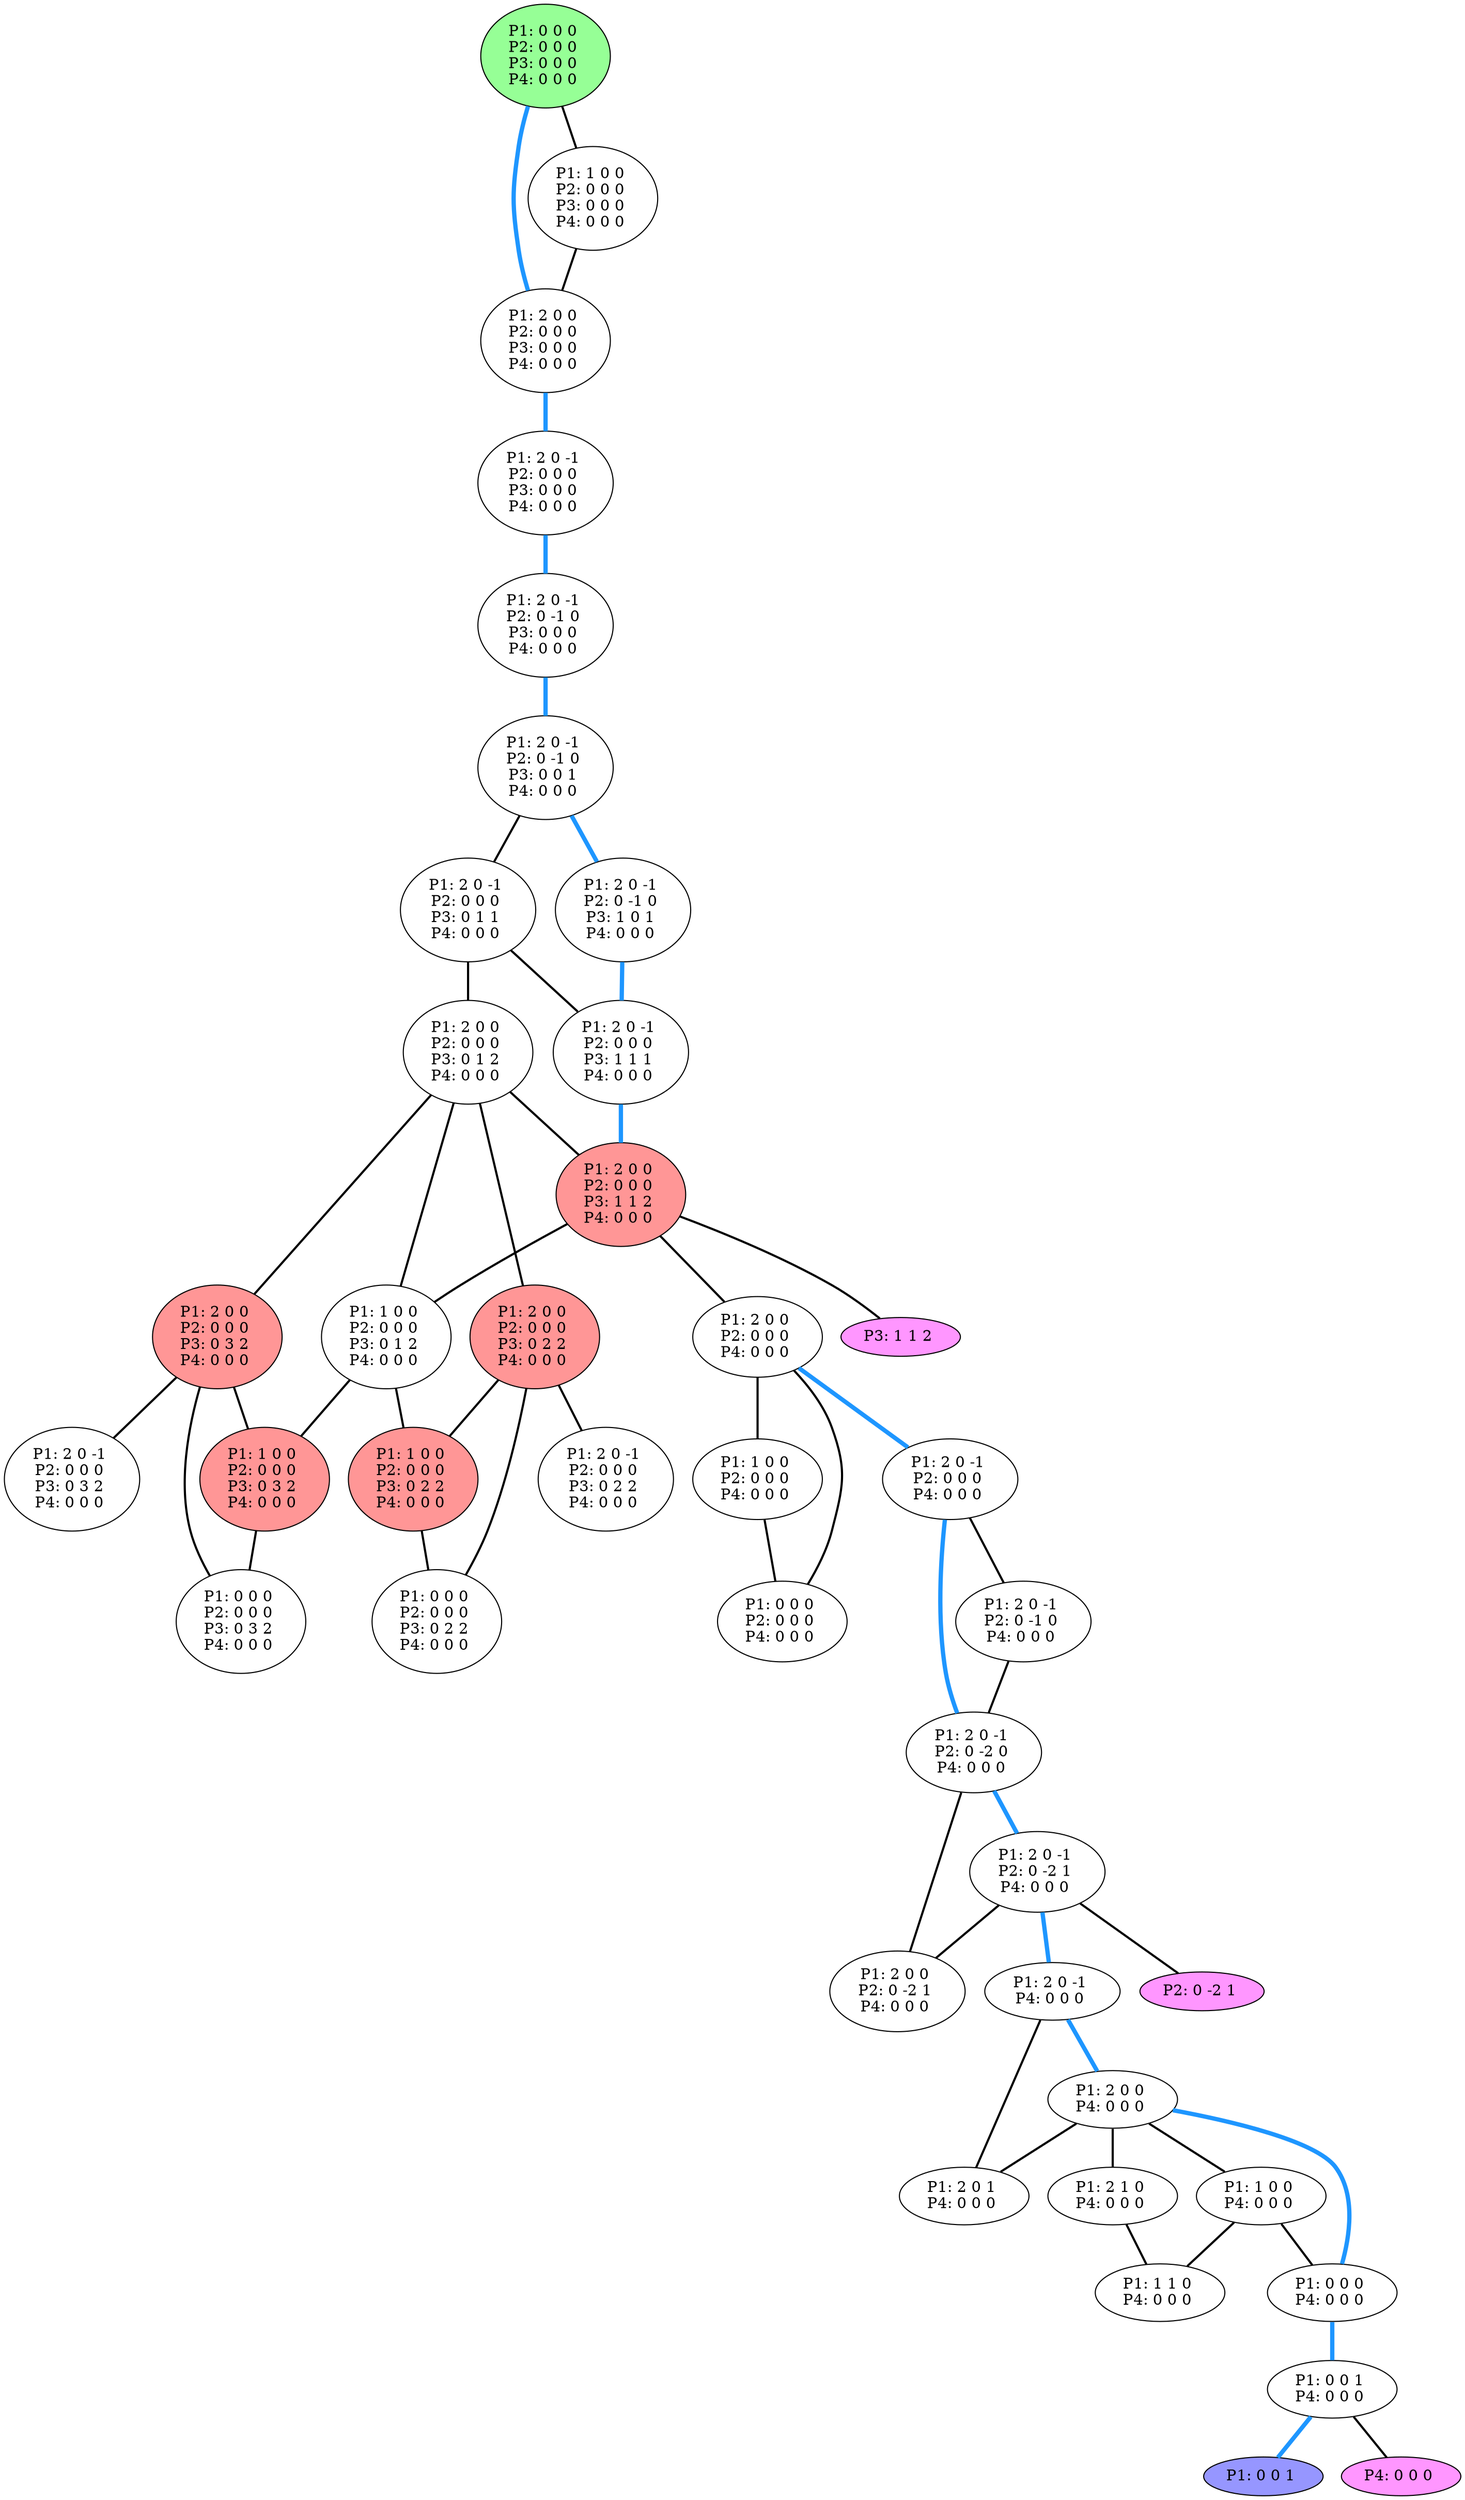 graph G {
color = "black"
0 [label = "P1: 0 0 0 
P2: 0 0 0 
P3: 0 0 0 
P4: 0 0 0 
",  style="filled", fillcolor = "#96FF96"];
1 [label = "P1: 1 0 0 
P2: 0 0 0 
P3: 0 0 0 
P4: 0 0 0 
"];
2 [label = "P1: 2 0 0 
P2: 0 0 0 
P3: 0 0 0 
P4: 0 0 0 
"];
3 [label = "P1: 2 0 -1 
P2: 0 0 0 
P3: 0 0 0 
P4: 0 0 0 
"];
4 [label = "P1: 2 0 -1 
P2: 0 -1 0 
P3: 0 0 0 
P4: 0 0 0 
"];
5 [label = "P1: 2 0 -1 
P2: 0 -1 0 
P3: 0 0 1 
P4: 0 0 0 
"];
6 [label = "P1: 2 0 -1 
P2: 0 -1 0 
P3: 1 0 1 
P4: 0 0 0 
"];
7 [label = "P1: 2 0 -1 
P2: 0 0 0 
P3: 0 1 1 
P4: 0 0 0 
"];
8 [label = "P1: 2 0 -1 
P2: 0 0 0 
P3: 1 1 1 
P4: 0 0 0 
"];
9 [label = "P1: 2 0 0 
P2: 0 0 0 
P3: 0 1 2 
P4: 0 0 0 
"];
10 [label = "P1: 2 0 0 
P2: 0 0 0 
P3: 1 1 2 
P4: 0 0 0 
",  style="filled", fillcolor = "#FF9696"];
11 [label = "P1: 1 0 0 
P2: 0 0 0 
P3: 0 1 2 
P4: 0 0 0 
"];
12 [label = "P1: 2 0 0 
P2: 0 0 0 
P3: 0 2 2 
P4: 0 0 0 
",  style="filled", fillcolor = "#FF9696"];
13 [label = "P1: 2 0 0 
P2: 0 0 0 
P3: 0 3 2 
P4: 0 0 0 
",  style="filled", fillcolor = "#FF9696"];
14 [label = "P1: 1 0 0 
P2: 0 0 0 
P3: 0 2 2 
P4: 0 0 0 
",  style="filled", fillcolor = "#FF9696"];
15 [label = "P1: 1 0 0 
P2: 0 0 0 
P3: 0 3 2 
P4: 0 0 0 
",  style="filled", fillcolor = "#FF9696"];
16 [label = "P1: 0 0 0 
P2: 0 0 0 
P3: 0 2 2 
P4: 0 0 0 
"];
17 [label = "P1: 2 0 -1 
P2: 0 0 0 
P3: 0 2 2 
P4: 0 0 0 
"];
18 [label = "P1: 0 0 0 
P2: 0 0 0 
P3: 0 3 2 
P4: 0 0 0 
"];
19 [label = "P1: 2 0 -1 
P2: 0 0 0 
P3: 0 3 2 
P4: 0 0 0 
"];
20 [label = "P3: 1 1 2 
",  style="filled", fillcolor = "#FF96FF"];
21 [label = "P1: 2 0 0 
P2: 0 0 0 
P4: 0 0 0 
"];
22 [label = "P1: 1 0 0 
P2: 0 0 0 
P4: 0 0 0 
"];
23 [label = "P1: 0 0 0 
P2: 0 0 0 
P4: 0 0 0 
"];
24 [label = "P1: 2 0 -1 
P2: 0 0 0 
P4: 0 0 0 
"];
25 [label = "P1: 2 0 -1 
P2: 0 -1 0 
P4: 0 0 0 
"];
26 [label = "P1: 2 0 -1 
P2: 0 -2 0 
P4: 0 0 0 
"];
27 [label = "P1: 2 0 -1 
P2: 0 -2 1 
P4: 0 0 0 
"];
28 [label = "P1: 2 0 0 
P2: 0 -2 1 
P4: 0 0 0 
"];
29 [label = "P2: 0 -2 1 
",  style="filled", fillcolor = "#FF96FF"];
30 [label = "P1: 2 0 -1 
P4: 0 0 0 
"];
31 [label = "P1: 2 0 0 
P4: 0 0 0 
"];
32 [label = "P1: 2 0 1 
P4: 0 0 0 
"];
33 [label = "P1: 1 0 0 
P4: 0 0 0 
"];
34 [label = "P1: 0 0 0 
P4: 0 0 0 
"];
35 [label = "P1: 2 1 0 
P4: 0 0 0 
"];
36 [label = "P1: 1 1 0 
P4: 0 0 0 
"];
37 [label = "P1: 0 0 1 
P4: 0 0 0 
"];
38 [label = "P1: 0 0 1 
", style="filled", fillcolor = "#9696FF"];
39 [label = "P4: 0 0 0 
",  style="filled", fillcolor = "#FF96FF"];
edge [style=bold];
0 -- 1 [color=black];
0 -- 2 [color="#1E96FF", penwidth=4.0];

1 -- 2 [color=black];

2 -- 3 [color="#1E96FF", penwidth=4.0];

3 -- 4 [color="#1E96FF", penwidth=4.0];

4 -- 5 [color="#1E96FF", penwidth=4.0];

5 -- 6 [color="#1E96FF", penwidth=4.0];
5 -- 7 [color=black];

6 -- 8 [color="#1E96FF", penwidth=4.0];

7 -- 8 [color=black];
7 -- 9 [color=black];

8 -- 10 [color="#1E96FF", penwidth=4.0];

9 -- 11 [color=black];
9 -- 10 [color=black];
9 -- 12 [color=black];
9 -- 13 [color=black];

10 -- 11 [color=black];
10 -- 21 [color=black];
10 -- 20 [color=black];

11 -- 14 [color=black];
11 -- 15 [color=black];

12 -- 14 [color=black];
12 -- 16 [color=black];
12 -- 17 [color=black];

13 -- 15 [color=black];
13 -- 18 [color=black];
13 -- 19 [color=black];

14 -- 16 [color=black];

15 -- 18 [color=black];





21 -- 22 [color=black];
21 -- 23 [color=black];
21 -- 24 [color="#1E96FF", penwidth=4.0];

22 -- 23 [color=black];


24 -- 25 [color=black];
24 -- 26 [color="#1E96FF", penwidth=4.0];

25 -- 26 [color=black];

26 -- 27 [color="#1E96FF", penwidth=4.0];
26 -- 28 [color=black];

27 -- 28 [color=black];
27 -- 30 [color="#1E96FF", penwidth=4.0];
27 -- 29 [color=black];


30 -- 31 [color="#1E96FF", penwidth=4.0];
30 -- 32 [color=black];

31 -- 33 [color=black];
31 -- 34 [color="#1E96FF", penwidth=4.0];
31 -- 35 [color=black];
31 -- 32 [color=black];


33 -- 34 [color=black];
33 -- 36 [color=black];

34 -- 37 [color="#1E96FF", penwidth=4.0];

35 -- 36 [color=black];


37 -- 39 [color=black];
37 -- 38 [color="#1E96FF", penwidth=4.0];

}
